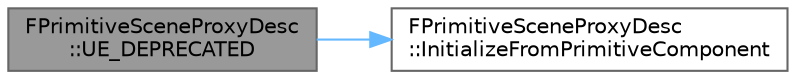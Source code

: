 digraph "FPrimitiveSceneProxyDesc::UE_DEPRECATED"
{
 // INTERACTIVE_SVG=YES
 // LATEX_PDF_SIZE
  bgcolor="transparent";
  edge [fontname=Helvetica,fontsize=10,labelfontname=Helvetica,labelfontsize=10];
  node [fontname=Helvetica,fontsize=10,shape=box,height=0.2,width=0.4];
  rankdir="LR";
  Node1 [id="Node000001",label="FPrimitiveSceneProxyDesc\l::UE_DEPRECATED",height=0.2,width=0.4,color="gray40", fillcolor="grey60", style="filled", fontcolor="black",tooltip=" "];
  Node1 -> Node2 [id="edge1_Node000001_Node000002",color="steelblue1",style="solid",tooltip=" "];
  Node2 [id="Node000002",label="FPrimitiveSceneProxyDesc\l::InitializeFromPrimitiveComponent",height=0.2,width=0.4,color="grey40", fillcolor="white", style="filled",URL="$d8/d04/structFPrimitiveSceneProxyDesc.html#aeb52531d966dcebc406b95e3bc65ea63",tooltip=" "];
}
